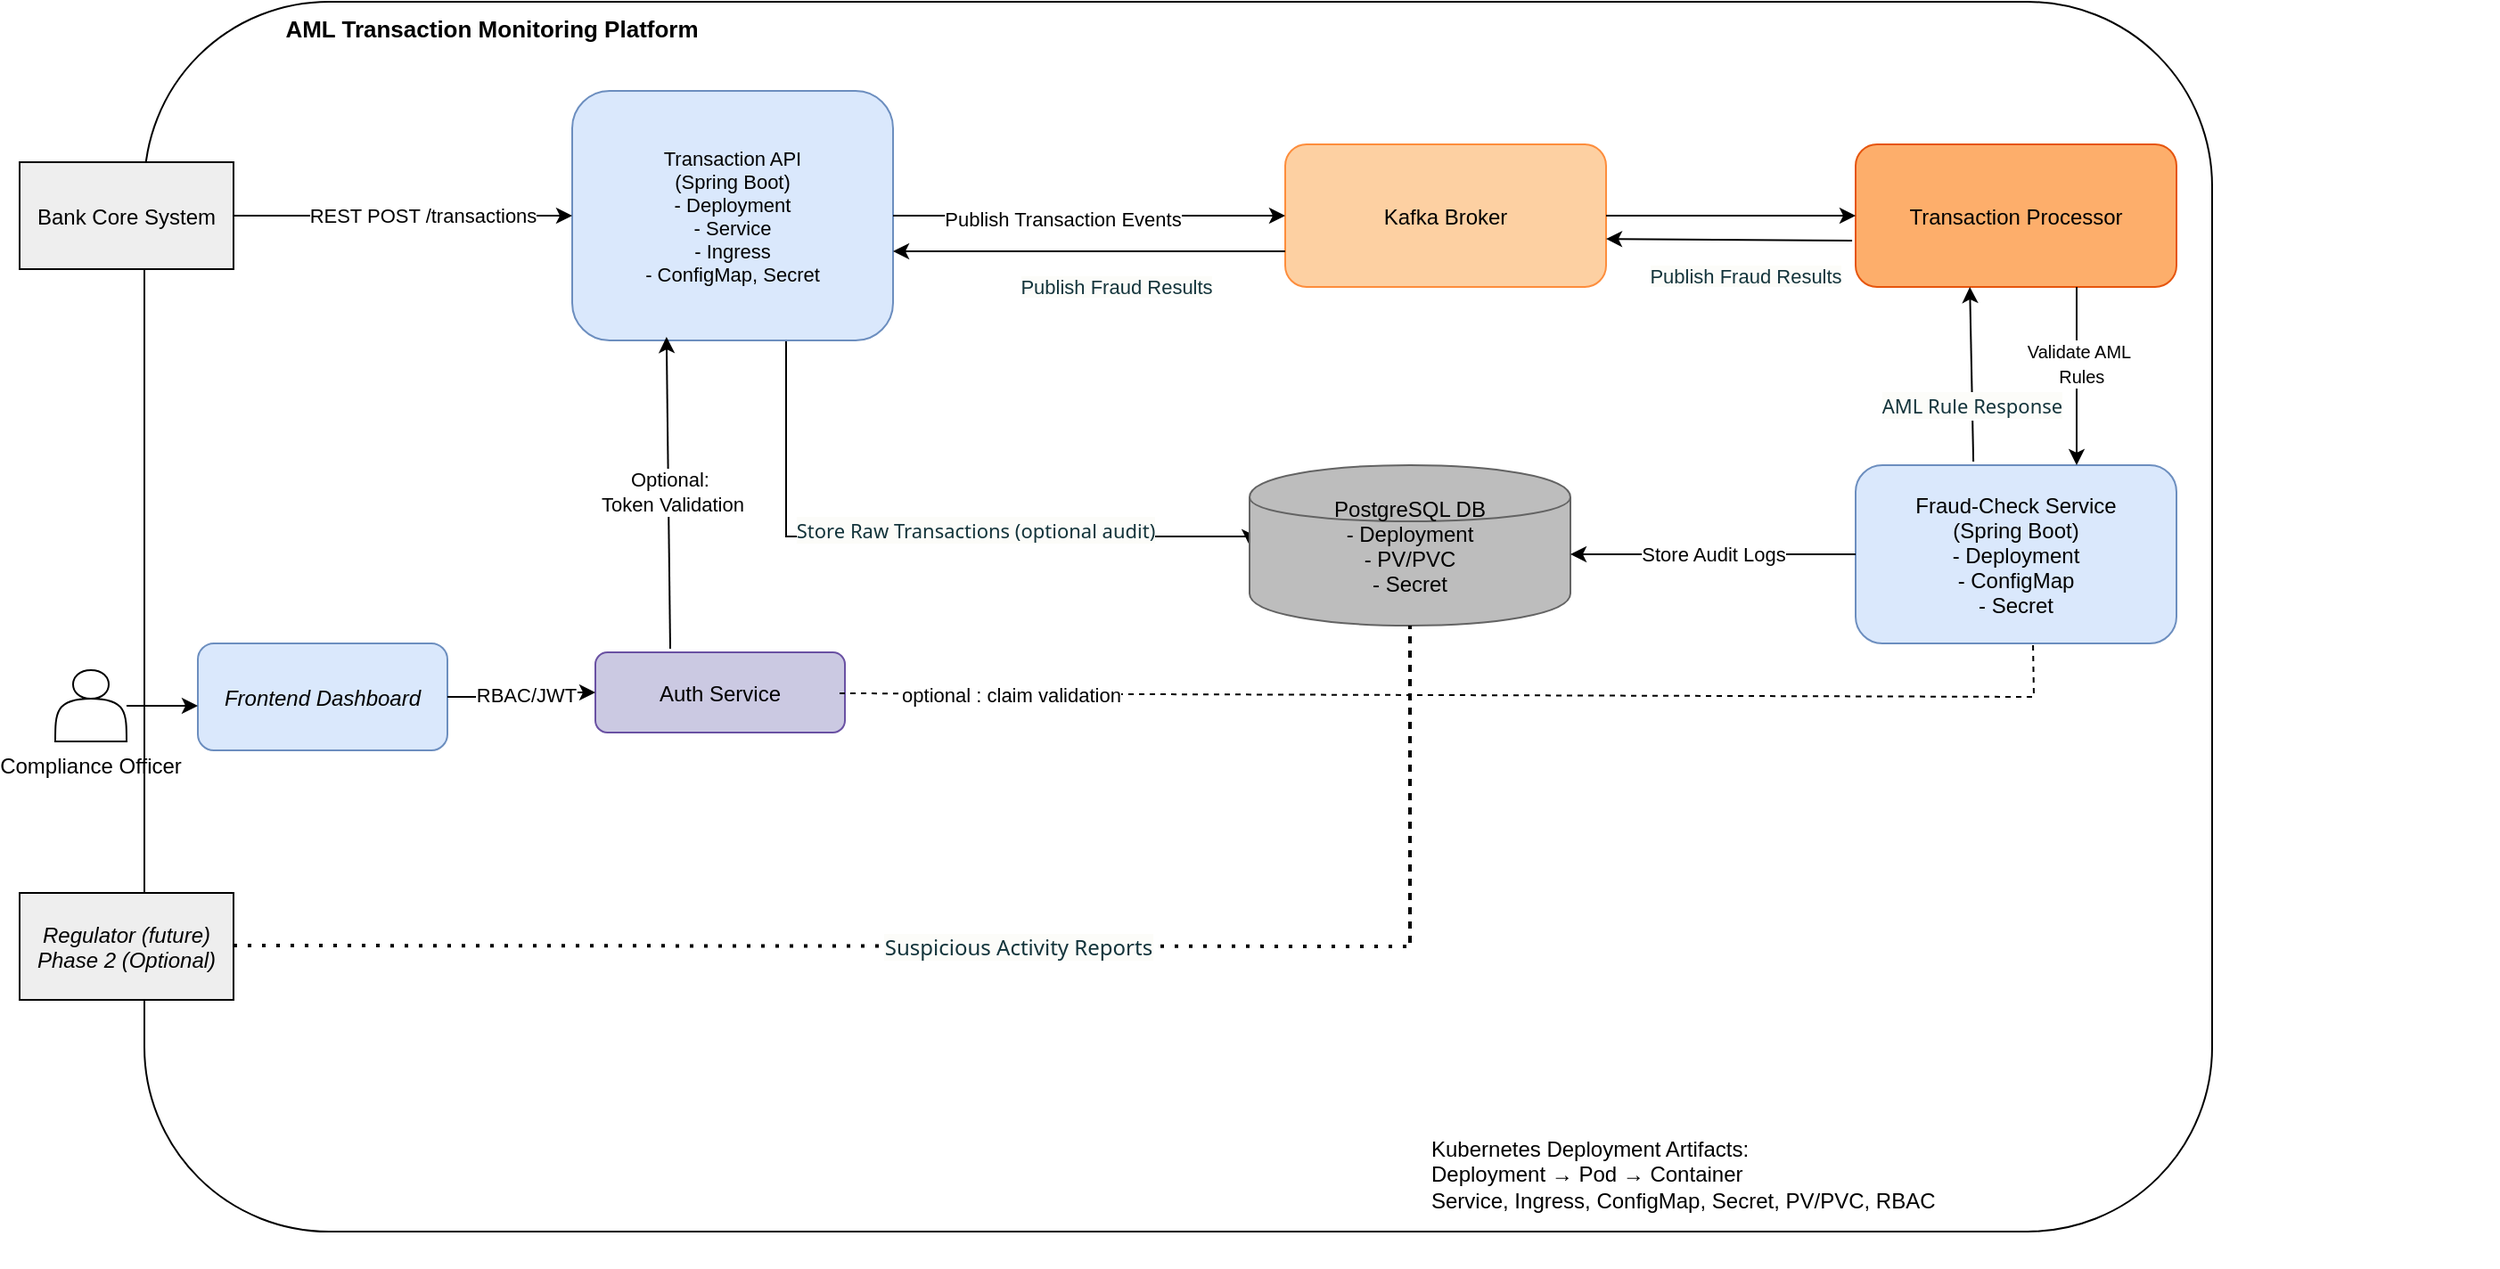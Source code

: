 <mxfile version="28.0.4">
  <diagram name="AML Transaction Monitoring C4" id="aml-tx-monitoring">
    <mxGraphModel dx="1956" dy="604" grid="1" gridSize="10" guides="1" tooltips="1" connect="1" arrows="1" fold="1" page="1" pageScale="1" pageWidth="850" pageHeight="1100" math="0" shadow="0">
      <root>
        <mxCell id="0" />
        <mxCell id="1" parent="0" />
        <mxCell id="2" value="" style="shape=rectangle;rounded=1;strokeColor=#000000;fillColor=#ffffff;fontStyle=1;" parent="1" vertex="1">
          <mxGeometry x="80" y="20" width="1160" height="690" as="geometry" />
        </mxCell>
        <mxCell id="actor1" value="Compliance Officer" style="shape=actor;verticalLabelPosition=bottom;verticalAlign=top;" parent="1" vertex="1">
          <mxGeometry x="30" y="395" width="40" height="40" as="geometry" />
        </mxCell>
        <mxCell id="actor2" value="Bank Core System" style="shape=rectangle;fillColor=#eeeeee;" parent="1" vertex="1">
          <mxGeometry x="10" y="110" width="120" height="60" as="geometry" />
        </mxCell>
        <mxCell id="actor3" value="Regulator (future)&#xa;Phase 2 (Optional)" style="shape=rectangle;fillColor=#eeeeee;fontStyle=2;" parent="1" vertex="1">
          <mxGeometry x="10" y="520" width="120" height="60" as="geometry" />
        </mxCell>
        <mxCell id="6ixCsxkOULLU1ZAqAfyu-21" value="" style="edgeStyle=orthogonalEdgeStyle;rounded=0;orthogonalLoop=1;jettySize=auto;html=1;entryX=0;entryY=0.5;entryDx=0;entryDy=0;" parent="1" target="db" edge="1">
          <mxGeometry relative="1" as="geometry">
            <mxPoint x="680" y="325" as="targetPoint" />
            <Array as="points">
              <mxPoint x="440" y="320" />
              <mxPoint x="700" y="320" />
            </Array>
            <mxPoint x="440" y="210" as="sourcePoint" />
          </mxGeometry>
        </mxCell>
        <mxCell id="_LXdvp260ee3kj_y777b-13" value="&lt;span style=&quot;color: oklch(0.304 0.04 213.68); font-family: fkGroteskNeue, &amp;quot;fkGroteskNeue Fallback&amp;quot;, ui-sans-serif, system-ui, -apple-system, &amp;quot;system-ui&amp;quot;, &amp;quot;Segoe UI&amp;quot;, Roboto, &amp;quot;Helvetica Neue&amp;quot;, Arial, &amp;quot;Noto Sans&amp;quot;, sans-serif, &amp;quot;Apple Color Emoji&amp;quot;, &amp;quot;Segoe UI Emoji&amp;quot;, &amp;quot;Segoe UI Symbol&amp;quot;, &amp;quot;Noto Color Emoji&amp;quot;; text-align: left; text-wrap-mode: wrap; background-color: oklch(0.99 0.004 106.47);&quot;&gt;&lt;font&gt;Store Raw Transactions (optional audit)&lt;/font&gt;&lt;/span&gt;" style="edgeLabel;html=1;align=center;verticalAlign=middle;resizable=0;points=[];" vertex="1" connectable="0" parent="6ixCsxkOULLU1ZAqAfyu-21">
          <mxGeometry x="0.149" y="3" relative="1" as="geometry">
            <mxPoint as="offset" />
          </mxGeometry>
        </mxCell>
        <mxCell id="api" value="Transaction API&#xa;(Spring Boot)&#xa;- Deployment&#xa;- Service&#xa;- Ingress&#xa;- ConfigMap, Secret" style="shape=rectangle;rounded=1;fillColor=#dae8fc;strokeColor=#6c8ebf;fontSize=11;align=center;" parent="1" vertex="1">
          <mxGeometry x="320" y="70" width="180" height="140" as="geometry" />
        </mxCell>
        <mxCell id="kafka" value="Kafka Broker" style="shape=rectangle;rounded=1;fillColor=#fdd0a2;strokeColor=#fd8d3c;" parent="1" vertex="1">
          <mxGeometry x="720" y="100" width="180" height="80" as="geometry" />
        </mxCell>
        <mxCell id="processor" value="Transaction Processor" style="shape=rectangle;rounded=1;fillColor=#fdae6b;strokeColor=#e6550d;" parent="1" vertex="1">
          <mxGeometry x="1040" y="100" width="180" height="80" as="geometry" />
        </mxCell>
        <mxCell id="fraud" value="Fraud-Check Service&#xa;(Spring Boot)&#xa;- Deployment&#xa;- ConfigMap&#xa;- Secret" style="shape=rectangle;rounded=1;fillColor=#dae8fc;strokeColor=#6c8ebf;" parent="1" vertex="1">
          <mxGeometry x="1040" y="280" width="180" height="100" as="geometry" />
        </mxCell>
        <mxCell id="db" value="PostgreSQL DB&#xa;- Deployment&#xa;- PV/PVC&#xa;- Secret" style="shape=cylinder;fillColor=#bdbdbd;strokeColor=#636363;" parent="1" vertex="1">
          <mxGeometry x="700" y="280" width="180" height="90" as="geometry" />
        </mxCell>
        <mxCell id="auth" value="Auth Service" style="shape=rectangle;rounded=1;fillColor=#cbc9e2;strokeColor=#6a51a3;" parent="1" vertex="1">
          <mxGeometry x="333" y="385" width="140" height="45" as="geometry" />
        </mxCell>
        <mxCell id="ui" value="Frontend Dashboard" style="shape=rectangle;rounded=1;fillColor=#dae8fc;strokeColor=#6c8ebf;fontStyle=2;" parent="1" vertex="1">
          <mxGeometry x="110" y="380" width="140" height="60" as="geometry" />
        </mxCell>
        <mxCell id="flow1" style="edgeStyle=orthogonalEdgeStyle;rounded=0;strokeColor=#000000;" parent="1" source="actor2" target="api" edge="1">
          <mxGeometry relative="1" as="geometry" />
        </mxCell>
        <mxCell id="_LXdvp260ee3kj_y777b-3" value="REST POST /transactions" style="edgeLabel;html=1;align=center;verticalAlign=middle;resizable=0;points=[];" vertex="1" connectable="0" parent="flow1">
          <mxGeometry x="0.108" relative="1" as="geometry">
            <mxPoint as="offset" />
          </mxGeometry>
        </mxCell>
        <mxCell id="flow2" style="edgeStyle=orthogonalEdgeStyle;rounded=0;strokeColor=#000000;" parent="1" source="api" target="kafka" edge="1">
          <mxGeometry relative="1" as="geometry" />
        </mxCell>
        <mxCell id="_LXdvp260ee3kj_y777b-4" value="Publish Transaction Events" style="edgeLabel;html=1;align=center;verticalAlign=middle;resizable=0;points=[];" vertex="1" connectable="0" parent="flow2">
          <mxGeometry x="-0.143" y="-2" relative="1" as="geometry">
            <mxPoint as="offset" />
          </mxGeometry>
        </mxCell>
        <mxCell id="flow3" style="edgeStyle=orthogonalEdgeStyle;rounded=0;strokeColor=#000000;" parent="1" source="kafka" target="processor" edge="1">
          <mxGeometry relative="1" as="geometry" />
        </mxCell>
        <mxCell id="flow4" style="edgeStyle=orthogonalEdgeStyle;rounded=0;strokeColor=#000000;" parent="1" edge="1">
          <mxGeometry relative="1" as="geometry">
            <mxPoint x="1164" y="180" as="sourcePoint" />
            <mxPoint x="1164" y="280" as="targetPoint" />
          </mxGeometry>
        </mxCell>
        <mxCell id="_LXdvp260ee3kj_y777b-5" value="&lt;font style=&quot;font-size: 10px;&quot;&gt;Validate AML&lt;/font&gt;&lt;div&gt;&lt;font style=&quot;font-size: 10px;&quot;&gt;&amp;nbsp;Rules&lt;/font&gt;&lt;/div&gt;" style="edgeLabel;html=1;align=center;verticalAlign=middle;resizable=0;points=[];" vertex="1" connectable="0" parent="flow4">
          <mxGeometry x="-0.14" y="1" relative="1" as="geometry">
            <mxPoint as="offset" />
          </mxGeometry>
        </mxCell>
        <mxCell id="flow5" style="edgeStyle=orthogonalEdgeStyle;rounded=0;strokeColor=#000000;" parent="1" source="fraud" target="db" edge="1">
          <mxGeometry relative="1" as="geometry">
            <Array as="points">
              <mxPoint x="900" y="330" />
              <mxPoint x="900" y="330" />
            </Array>
          </mxGeometry>
        </mxCell>
        <mxCell id="_LXdvp260ee3kj_y777b-6" value="Store Audit Logs" style="edgeLabel;html=1;align=center;verticalAlign=middle;resizable=0;points=[];" vertex="1" connectable="0" parent="flow5">
          <mxGeometry relative="1" as="geometry">
            <mxPoint as="offset" />
          </mxGeometry>
        </mxCell>
        <mxCell id="flow6" style="edgeStyle=orthogonalEdgeStyle;rounded=0;strokeColor=#000000;" parent="1" source="actor1" edge="1">
          <mxGeometry relative="1" as="geometry">
            <mxPoint x="110" y="415" as="targetPoint" />
          </mxGeometry>
        </mxCell>
        <mxCell id="flow7" style="edgeStyle=orthogonalEdgeStyle;rounded=0;strokeColor=#000000;" parent="1" source="ui" target="auth" edge="1">
          <mxGeometry relative="1" as="geometry" />
        </mxCell>
        <mxCell id="6ixCsxkOULLU1ZAqAfyu-24" value="RBAC/JWT" style="edgeLabel;html=1;align=center;verticalAlign=middle;resizable=0;points=[];" parent="flow7" vertex="1" connectable="0">
          <mxGeometry x="0.076" y="-1" relative="1" as="geometry">
            <mxPoint as="offset" />
          </mxGeometry>
        </mxCell>
        <mxCell id="legend" value="Kubernetes Deployment Artifacts:&lt;br&gt;Deployment → Pod → Container&lt;br&gt;Service, Ingress, ConfigMap, Secret, PV/PVC, RBAC" style="text;html=1;fontSize=12;fontColor=#000000;" parent="1" vertex="1">
          <mxGeometry x="800" y="650" width="600" height="80" as="geometry" />
        </mxCell>
        <mxCell id="6ixCsxkOULLU1ZAqAfyu-5" value="&lt;b&gt;&lt;font style=&quot;font-size: 13px;&quot;&gt;AML Transaction Monitoring Platform&lt;/font&gt;&lt;/b&gt;" style="text;html=1;align=center;verticalAlign=middle;whiteSpace=wrap;rounded=0;" parent="1" vertex="1">
          <mxGeometry x="80" y="20" width="390" height="30" as="geometry" />
        </mxCell>
        <mxCell id="6ixCsxkOULLU1ZAqAfyu-14" value="" style="endArrow=none;dashed=1;html=1;dashPattern=1 3;strokeWidth=2;rounded=0;" parent="1" edge="1">
          <mxGeometry width="50" height="50" relative="1" as="geometry">
            <mxPoint x="130" y="549.5" as="sourcePoint" />
            <mxPoint x="790" y="550" as="targetPoint" />
            <Array as="points">
              <mxPoint x="790" y="550" />
              <mxPoint x="790" y="370" />
            </Array>
          </mxGeometry>
        </mxCell>
        <mxCell id="6ixCsxkOULLU1ZAqAfyu-17" value="&lt;span style=&quot;color: oklch(0.304 0.04 213.68); font-family: fkGroteskNeue, &amp;quot;fkGroteskNeue Fallback&amp;quot;, ui-sans-serif, system-ui, -apple-system, &amp;quot;system-ui&amp;quot;, &amp;quot;Segoe UI&amp;quot;, Roboto, &amp;quot;Helvetica Neue&amp;quot;, Arial, &amp;quot;Noto Sans&amp;quot;, sans-serif, &amp;quot;Apple Color Emoji&amp;quot;, &amp;quot;Segoe UI Emoji&amp;quot;, &amp;quot;Segoe UI Symbol&amp;quot;, &amp;quot;Noto Color Emoji&amp;quot;; text-align: left; text-wrap-mode: wrap; background-color: oklch(0.99 0.004 106.47);&quot;&gt;&lt;font style=&quot;font-size: 12px;&quot;&gt;Suspicious Activity Reports&lt;/font&gt;&lt;/span&gt;" style="edgeLabel;html=1;align=center;verticalAlign=middle;resizable=0;points=[];" parent="6ixCsxkOULLU1ZAqAfyu-14" vertex="1" connectable="0">
          <mxGeometry x="-0.144" y="2" relative="1" as="geometry">
            <mxPoint x="3" y="3" as="offset" />
          </mxGeometry>
        </mxCell>
        <mxCell id="_LXdvp260ee3kj_y777b-11" value="" style="endArrow=none;dashed=1;html=1;rounded=0;entryX=0.922;entryY=0.536;entryDx=0;entryDy=0;entryPerimeter=0;" edge="1" parent="1">
          <mxGeometry width="50" height="50" relative="1" as="geometry">
            <mxPoint x="470" y="408" as="sourcePoint" />
            <mxPoint x="1139.52" y="380.0" as="targetPoint" />
            <Array as="points">
              <mxPoint x="1140" y="410" />
            </Array>
          </mxGeometry>
        </mxCell>
        <mxCell id="_LXdvp260ee3kj_y777b-12" value="optional : claim validation" style="edgeLabel;html=1;align=center;verticalAlign=middle;resizable=0;points=[];" vertex="1" connectable="0" parent="_LXdvp260ee3kj_y777b-11">
          <mxGeometry x="-0.727" relative="1" as="geometry">
            <mxPoint as="offset" />
          </mxGeometry>
        </mxCell>
        <mxCell id="_LXdvp260ee3kj_y777b-14" value="" style="endArrow=classic;html=1;rounded=0;entryX=1;entryY=0.663;entryDx=0;entryDy=0;entryPerimeter=0;exitX=-0.011;exitY=0.675;exitDx=0;exitDy=0;exitPerimeter=0;" edge="1" parent="1" source="processor" target="kafka">
          <mxGeometry width="50" height="50" relative="1" as="geometry">
            <mxPoint x="950" y="230" as="sourcePoint" />
            <mxPoint x="1000" y="180" as="targetPoint" />
          </mxGeometry>
        </mxCell>
        <mxCell id="_LXdvp260ee3kj_y777b-20" value="&lt;span style=&quot;color: oklch(0.304 0.04 213.68); text-align: left; text-wrap-mode: wrap; background-color: oklch(0.99 0.004 106.47);&quot;&gt;&lt;font style=&quot;&quot;&gt;Publish Fraud Results&lt;/font&gt;&lt;/span&gt;" style="edgeLabel;html=1;align=center;verticalAlign=middle;resizable=0;points=[];" vertex="1" connectable="0" parent="_LXdvp260ee3kj_y777b-14">
          <mxGeometry x="-0.13" y="-1" relative="1" as="geometry">
            <mxPoint y="21" as="offset" />
          </mxGeometry>
        </mxCell>
        <mxCell id="_LXdvp260ee3kj_y777b-15" value="" style="endArrow=classic;html=1;rounded=0;entryX=0.356;entryY=1;entryDx=0;entryDy=0;entryPerimeter=0;exitX=0.367;exitY=-0.02;exitDx=0;exitDy=0;exitPerimeter=0;" edge="1" parent="1" source="fraud" target="processor">
          <mxGeometry width="50" height="50" relative="1" as="geometry">
            <mxPoint x="1098" y="201" as="sourcePoint" />
            <mxPoint x="960" y="200" as="targetPoint" />
          </mxGeometry>
        </mxCell>
        <mxCell id="_LXdvp260ee3kj_y777b-16" value="&lt;span style=&quot;color: oklch(0.304 0.04 213.68); font-family: fkGroteskNeue, &amp;quot;fkGroteskNeue Fallback&amp;quot;, ui-sans-serif, system-ui, -apple-system, &amp;quot;system-ui&amp;quot;, &amp;quot;Segoe UI&amp;quot;, Roboto, &amp;quot;Helvetica Neue&amp;quot;, Arial, &amp;quot;Noto Sans&amp;quot;, sans-serif, &amp;quot;Apple Color Emoji&amp;quot;, &amp;quot;Segoe UI Emoji&amp;quot;, &amp;quot;Segoe UI Symbol&amp;quot;, &amp;quot;Noto Color Emoji&amp;quot;; text-align: left; text-wrap-mode: wrap; background-color: oklch(0.99 0.004 106.47);&quot;&gt;&lt;font&gt;AML Rule Response&lt;/font&gt;&lt;/span&gt;" style="edgeLabel;html=1;align=center;verticalAlign=middle;resizable=0;points=[];" vertex="1" connectable="0" parent="_LXdvp260ee3kj_y777b-15">
          <mxGeometry x="-0.367" y="1" relative="1" as="geometry">
            <mxPoint as="offset" />
          </mxGeometry>
        </mxCell>
        <mxCell id="_LXdvp260ee3kj_y777b-17" value="" style="endArrow=classic;html=1;rounded=0;entryX=0.294;entryY=0.986;entryDx=0;entryDy=0;entryPerimeter=0;exitX=0.3;exitY=-0.044;exitDx=0;exitDy=0;exitPerimeter=0;" edge="1" parent="1" source="auth" target="api">
          <mxGeometry width="50" height="50" relative="1" as="geometry">
            <mxPoint x="390" y="330" as="sourcePoint" />
            <mxPoint x="440" y="280" as="targetPoint" />
          </mxGeometry>
        </mxCell>
        <mxCell id="_LXdvp260ee3kj_y777b-18" value="Optional:&amp;nbsp;&lt;div&gt;Token Validation&lt;/div&gt;" style="edgeLabel;html=1;align=center;verticalAlign=middle;resizable=0;points=[];" vertex="1" connectable="0" parent="_LXdvp260ee3kj_y777b-17">
          <mxGeometry x="0.005" y="-2" relative="1" as="geometry">
            <mxPoint as="offset" />
          </mxGeometry>
        </mxCell>
        <mxCell id="_LXdvp260ee3kj_y777b-21" value="" style="endArrow=classic;html=1;rounded=0;exitX=0;exitY=0.75;exitDx=0;exitDy=0;" edge="1" parent="1" source="kafka">
          <mxGeometry width="50" height="50" relative="1" as="geometry">
            <mxPoint x="698" y="161" as="sourcePoint" />
            <mxPoint x="500" y="160" as="targetPoint" />
          </mxGeometry>
        </mxCell>
        <mxCell id="_LXdvp260ee3kj_y777b-22" value="&lt;span style=&quot;color: oklch(0.304 0.04 213.68); text-align: left; text-wrap-mode: wrap; background-color: oklch(0.99 0.004 106.47);&quot;&gt;&lt;font style=&quot;&quot;&gt;Publish Fraud Results&lt;/font&gt;&lt;/span&gt;" style="edgeLabel;html=1;align=center;verticalAlign=middle;resizable=0;points=[];" vertex="1" connectable="0" parent="_LXdvp260ee3kj_y777b-21">
          <mxGeometry x="-0.13" y="-1" relative="1" as="geometry">
            <mxPoint y="21" as="offset" />
          </mxGeometry>
        </mxCell>
      </root>
    </mxGraphModel>
  </diagram>
</mxfile>
